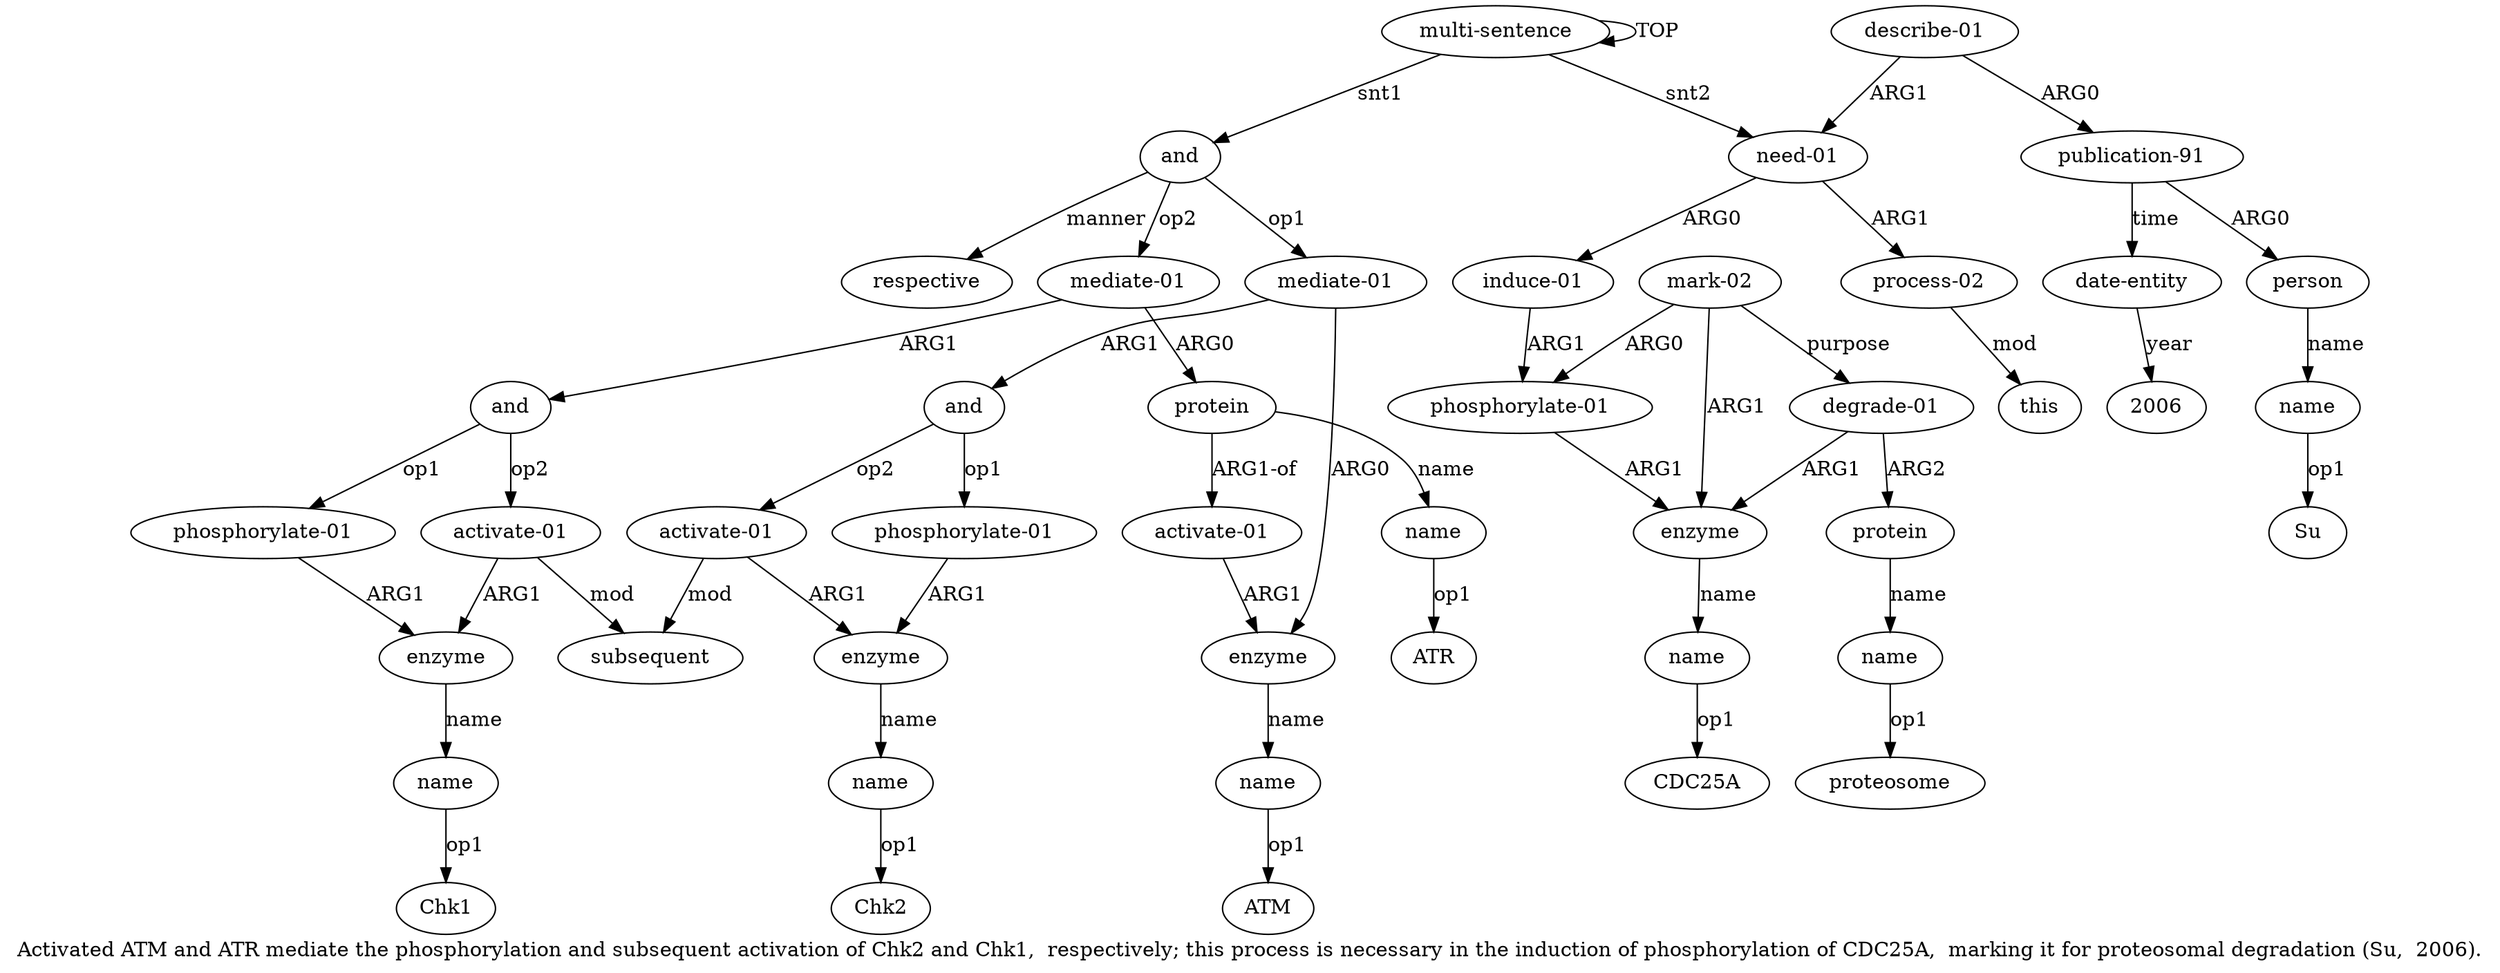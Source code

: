 digraph  {
	graph [label="Activated ATM and ATR mediate the phosphorylation and subsequent activation of Chk2 and Chk1,  respectively; this process is necessary \
in the induction of phosphorylation of CDC25A,  marking it for proteosomal degradation (Su,  2006)."];
	node [label="\N"];
	a20	 [color=black,
		gold_ind=20,
		gold_label=respective,
		label=respective,
		test_ind=20,
		test_label=respective];
	a21	 [color=black,
		gold_ind=21,
		gold_label="need-01",
		label="need-01",
		test_ind=21,
		test_label="need-01"];
	a22	 [color=black,
		gold_ind=22,
		gold_label="induce-01",
		label="induce-01",
		test_ind=22,
		test_label="induce-01"];
	a21 -> a22 [key=0,
	color=black,
	gold_label=ARG0,
	label=ARG0,
	test_label=ARG0];
a30 [color=black,
	gold_ind=30,
	gold_label="process-02",
	label="process-02",
	test_ind=30,
	test_label="process-02"];
a21 -> a30 [key=0,
color=black,
gold_label=ARG1,
label=ARG1,
test_label=ARG1];
a23 [color=black,
gold_ind=23,
gold_label="phosphorylate-01",
label="phosphorylate-01",
test_ind=23,
test_label="phosphorylate-01"];
a22 -> a23 [key=0,
color=black,
gold_label=ARG1,
label=ARG1,
test_label=ARG1];
a24 [color=black,
gold_ind=24,
gold_label=enzyme,
label=enzyme,
test_ind=24,
test_label=enzyme];
a23 -> a24 [key=0,
color=black,
gold_label=ARG1,
label=ARG1,
test_label=ARG1];
a25 [color=black,
gold_ind=25,
gold_label=name,
label=name,
test_ind=25,
test_label=name];
a24 -> a25 [key=0,
color=black,
gold_label=name,
label=name,
test_label=name];
"a25 CDC25A" [color=black,
gold_ind=-1,
gold_label=CDC25A,
label=CDC25A,
test_ind=-1,
test_label=CDC25A];
a25 -> "a25 CDC25A" [key=0,
color=black,
gold_label=op1,
label=op1,
test_label=op1];
a26 [color=black,
gold_ind=26,
gold_label="mark-02",
label="mark-02",
test_ind=26,
test_label="mark-02"];
a26 -> a23 [key=0,
color=black,
gold_label=ARG0,
label=ARG0,
test_label=ARG0];
a26 -> a24 [key=0,
color=black,
gold_label=ARG1,
label=ARG1,
test_label=ARG1];
a27 [color=black,
gold_ind=27,
gold_label="degrade-01",
label="degrade-01",
test_ind=27,
test_label="degrade-01"];
a26 -> a27 [key=0,
color=black,
gold_label=purpose,
label=purpose,
test_label=purpose];
a27 -> a24 [key=0,
color=black,
gold_label=ARG1,
label=ARG1,
test_label=ARG1];
a28 [color=black,
gold_ind=28,
gold_label=protein,
label=protein,
test_ind=28,
test_label=protein];
a27 -> a28 [key=0,
color=black,
gold_label=ARG2,
label=ARG2,
test_label=ARG2];
a29 [color=black,
gold_ind=29,
gold_label=name,
label=name,
test_ind=29,
test_label=name];
a28 -> a29 [key=0,
color=black,
gold_label=name,
label=name,
test_label=name];
"a29 proteosome" [color=black,
gold_ind=-1,
gold_label=proteosome,
label=proteosome,
test_ind=-1,
test_label=proteosome];
a29 -> "a29 proteosome" [key=0,
color=black,
gold_label=op1,
label=op1,
test_label=op1];
a31 [color=black,
gold_ind=31,
gold_label=this,
label=this,
test_ind=31,
test_label=this];
"a36 2006" [color=black,
gold_ind=-1,
gold_label=2006,
label=2006,
test_ind=-1,
test_label=2006];
a30 -> a31 [key=0,
color=black,
gold_label=mod,
label=mod,
test_label=mod];
a36 [color=black,
gold_ind=36,
gold_label="date-entity",
label="date-entity",
test_ind=36,
test_label="date-entity"];
a36 -> "a36 2006" [key=0,
color=black,
gold_label=year,
label=year,
test_label=year];
a33 [color=black,
gold_ind=33,
gold_label="publication-91",
label="publication-91",
test_ind=33,
test_label="publication-91"];
a33 -> a36 [key=0,
color=black,
gold_label=time,
label=time,
test_label=time];
a34 [color=black,
gold_ind=34,
gold_label=person,
label=person,
test_ind=34,
test_label=person];
a33 -> a34 [key=0,
color=black,
gold_label=ARG0,
label=ARG0,
test_label=ARG0];
a35 [color=black,
gold_ind=35,
gold_label=name,
label=name,
test_ind=35,
test_label=name];
"a35 Su" [color=black,
gold_ind=-1,
gold_label=Su,
label=Su,
test_ind=-1,
test_label=Su];
a35 -> "a35 Su" [key=0,
color=black,
gold_label=op1,
label=op1,
test_label=op1];
a34 -> a35 [key=0,
color=black,
gold_label=name,
label=name,
test_label=name];
"a18 Chk1" [color=black,
gold_ind=-1,
gold_label=Chk1,
label=Chk1,
test_ind=-1,
test_label=Chk1];
a32 [color=black,
gold_ind=32,
gold_label="describe-01",
label="describe-01",
test_ind=32,
test_label="describe-01"];
a32 -> a21 [key=0,
color=black,
gold_label=ARG1,
label=ARG1,
test_label=ARG1];
a32 -> a33 [key=0,
color=black,
gold_label=ARG0,
label=ARG0,
test_label=ARG0];
a15 [color=black,
gold_ind=15,
gold_label=and,
label=and,
test_ind=15,
test_label=and];
a16 [color=black,
gold_ind=16,
gold_label="phosphorylate-01",
label="phosphorylate-01",
test_ind=16,
test_label="phosphorylate-01"];
a15 -> a16 [key=0,
color=black,
gold_label=op1,
label=op1,
test_label=op1];
a19 [color=black,
gold_ind=19,
gold_label="activate-01",
label="activate-01",
test_ind=19,
test_label="activate-01"];
a15 -> a19 [key=0,
color=black,
gold_label=op2,
label=op2,
test_label=op2];
a14 [color=black,
gold_ind=14,
gold_label=name,
label=name,
test_ind=14,
test_label=name];
"a14 ATR" [color=black,
gold_ind=-1,
gold_label=ATR,
label=ATR,
test_ind=-1,
test_label=ATR];
a14 -> "a14 ATR" [key=0,
color=black,
gold_label=op1,
label=op1,
test_label=op1];
a17 [color=black,
gold_ind=17,
gold_label=enzyme,
label=enzyme,
test_ind=17,
test_label=enzyme];
a18 [color=black,
gold_ind=18,
gold_label=name,
label=name,
test_ind=18,
test_label=name];
a17 -> a18 [key=0,
color=black,
gold_label=name,
label=name,
test_label=name];
a16 -> a17 [key=0,
color=black,
gold_label=ARG1,
label=ARG1,
test_label=ARG1];
a11 [color=black,
gold_ind=11,
gold_label=subsequent,
label=subsequent,
test_ind=11,
test_label=subsequent];
a10 [color=black,
gold_ind=10,
gold_label="activate-01",
label="activate-01",
test_ind=10,
test_label="activate-01"];
a10 -> a11 [key=0,
color=black,
gold_label=mod,
label=mod,
test_label=mod];
a8 [color=black,
gold_ind=8,
gold_label=enzyme,
label=enzyme,
test_ind=8,
test_label=enzyme];
a10 -> a8 [key=0,
color=black,
gold_label=ARG1,
label=ARG1,
test_label=ARG1];
a13 [color=black,
gold_ind=13,
gold_label=protein,
label=protein,
test_ind=13,
test_label=protein];
a13 -> a14 [key=0,
color=black,
gold_label=name,
label=name,
test_label=name];
a5 [color=black,
gold_ind=5,
gold_label="activate-01",
label="activate-01",
test_ind=5,
test_label="activate-01"];
a13 -> a5 [key=0,
color=black,
gold_label="ARG1-of",
label="ARG1-of",
test_label="ARG1-of"];
a12 [color=black,
gold_ind=12,
gold_label="mediate-01",
label="mediate-01",
test_ind=12,
test_label="mediate-01"];
a12 -> a15 [key=0,
color=black,
gold_label=ARG1,
label=ARG1,
test_label=ARG1];
a12 -> a13 [key=0,
color=black,
gold_label=ARG0,
label=ARG0,
test_label=ARG0];
a19 -> a17 [key=0,
color=black,
gold_label=ARG1,
label=ARG1,
test_label=ARG1];
a19 -> a11 [key=0,
color=black,
gold_label=mod,
label=mod,
test_label=mod];
a18 -> "a18 Chk1" [key=0,
color=black,
gold_label=op1,
label=op1,
test_label=op1];
a1 [color=black,
gold_ind=1,
gold_label=and,
label=and,
test_ind=1,
test_label=and];
a1 -> a20 [key=0,
color=black,
gold_label=manner,
label=manner,
test_label=manner];
a1 -> a12 [key=0,
color=black,
gold_label=op2,
label=op2,
test_label=op2];
a2 [color=black,
gold_ind=2,
gold_label="mediate-01",
label="mediate-01",
test_ind=2,
test_label="mediate-01"];
a1 -> a2 [key=0,
color=black,
gold_label=op1,
label=op1,
test_label=op1];
a0 [color=black,
gold_ind=0,
gold_label="multi-sentence",
label="multi-sentence",
test_ind=0,
test_label="multi-sentence"];
a0 -> a21 [key=0,
color=black,
gold_label=snt2,
label=snt2,
test_label=snt2];
a0 -> a1 [key=0,
color=black,
gold_label=snt1,
label=snt1,
test_label=snt1];
a0 -> a0 [key=0,
color=black,
gold_label=TOP,
label=TOP,
test_label=TOP];
a3 [color=black,
gold_ind=3,
gold_label=enzyme,
label=enzyme,
test_ind=3,
test_label=enzyme];
a4 [color=black,
gold_ind=4,
gold_label=name,
label=name,
test_ind=4,
test_label=name];
a3 -> a4 [key=0,
color=black,
gold_label=name,
label=name,
test_label=name];
a2 -> a3 [key=0,
color=black,
gold_label=ARG0,
label=ARG0,
test_label=ARG0];
a6 [color=black,
gold_ind=6,
gold_label=and,
label=and,
test_ind=6,
test_label=and];
a2 -> a6 [key=0,
color=black,
gold_label=ARG1,
label=ARG1,
test_label=ARG1];
a5 -> a3 [key=0,
color=black,
gold_label=ARG1,
label=ARG1,
test_label=ARG1];
"a4 ATM" [color=black,
gold_ind=-1,
gold_label=ATM,
label=ATM,
test_ind=-1,
test_label=ATM];
a4 -> "a4 ATM" [key=0,
color=black,
gold_label=op1,
label=op1,
test_label=op1];
a7 [color=black,
gold_ind=7,
gold_label="phosphorylate-01",
label="phosphorylate-01",
test_ind=7,
test_label="phosphorylate-01"];
a7 -> a8 [key=0,
color=black,
gold_label=ARG1,
label=ARG1,
test_label=ARG1];
a6 -> a10 [key=0,
color=black,
gold_label=op2,
label=op2,
test_label=op2];
a6 -> a7 [key=0,
color=black,
gold_label=op1,
label=op1,
test_label=op1];
a9 [color=black,
gold_ind=9,
gold_label=name,
label=name,
test_ind=9,
test_label=name];
"a9 Chk2" [color=black,
gold_ind=-1,
gold_label=Chk2,
label=Chk2,
test_ind=-1,
test_label=Chk2];
a9 -> "a9 Chk2" [key=0,
color=black,
gold_label=op1,
label=op1,
test_label=op1];
a8 -> a9 [key=0,
color=black,
gold_label=name,
label=name,
test_label=name];
}
